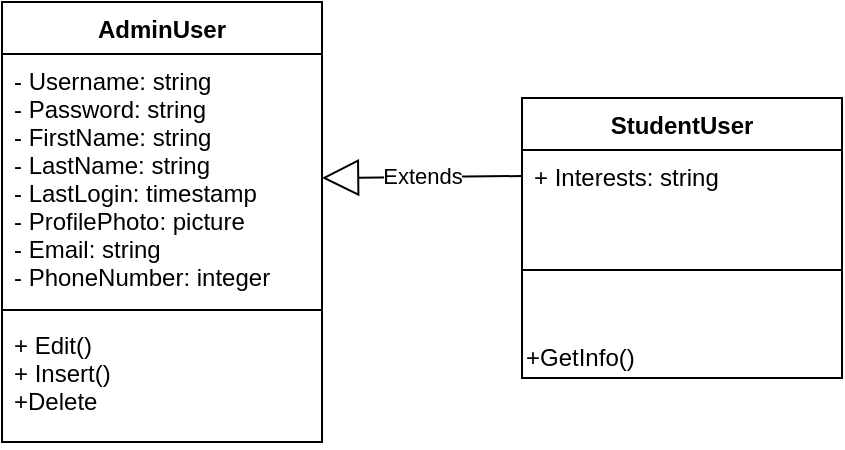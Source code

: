 <mxfile version="10.6.7" type="github"><diagram id="EZ0TvLRl_FJyKpVmewVS" name="Page-1"><mxGraphModel dx="754" dy="467" grid="1" gridSize="10" guides="1" tooltips="1" connect="1" arrows="1" fold="1" page="1" pageScale="1" pageWidth="827" pageHeight="1169" background="none" math="0" shadow="0"><root><mxCell id="0"/><mxCell id="1" parent="0"/><mxCell id="pB6b74sO9JJKDSf5eKgj-1" value="AdminUser" style="swimlane;fontStyle=1;align=center;verticalAlign=top;childLayout=stackLayout;horizontal=1;startSize=26;horizontalStack=0;resizeParent=1;resizeParentMax=0;resizeLast=0;collapsible=1;marginBottom=0;" parent="1" vertex="1"><mxGeometry x="70" y="40" width="160" height="220" as="geometry"/></mxCell><mxCell id="pB6b74sO9JJKDSf5eKgj-2" value="- Username: string&#10;- Password: string&#10;- FirstName: string&#10;- LastName: string&#10;- LastLogin: timestamp&#10;- ProfilePhoto: picture&#10;- Email: string&#10;- PhoneNumber: integer&#10;" style="text;strokeColor=none;fillColor=none;align=left;verticalAlign=top;spacingLeft=4;spacingRight=4;overflow=hidden;rotatable=0;points=[[0,0.5],[1,0.5]];portConstraint=eastwest;" parent="pB6b74sO9JJKDSf5eKgj-1" vertex="1"><mxGeometry y="26" width="160" height="124" as="geometry"/></mxCell><mxCell id="pB6b74sO9JJKDSf5eKgj-3" value="" style="line;strokeWidth=1;fillColor=none;align=left;verticalAlign=middle;spacingTop=-1;spacingLeft=3;spacingRight=3;rotatable=0;labelPosition=right;points=[];portConstraint=eastwest;" parent="pB6b74sO9JJKDSf5eKgj-1" vertex="1"><mxGeometry y="150" width="160" height="8" as="geometry"/></mxCell><mxCell id="pB6b74sO9JJKDSf5eKgj-4" value="+ Edit()&#10;+ Insert()&#10;+Delete&#10;" style="text;strokeColor=none;fillColor=none;align=left;verticalAlign=top;spacingLeft=4;spacingRight=4;overflow=hidden;rotatable=0;points=[[0,0.5],[1,0.5]];portConstraint=eastwest;" parent="pB6b74sO9JJKDSf5eKgj-1" vertex="1"><mxGeometry y="158" width="160" height="62" as="geometry"/></mxCell><mxCell id="0-Y18pILD7j_gmOXSkXL-7" value="StudentUser" style="swimlane;fontStyle=1;align=center;verticalAlign=top;childLayout=stackLayout;horizontal=1;startSize=26;horizontalStack=0;resizeParent=1;resizeParentMax=0;resizeLast=0;collapsible=1;marginBottom=0;" parent="1" vertex="1"><mxGeometry x="330" y="88" width="160" height="140" as="geometry"/></mxCell><mxCell id="0-Y18pILD7j_gmOXSkXL-8" value="+ Interests: string" style="text;strokeColor=none;fillColor=none;align=left;verticalAlign=top;spacingLeft=4;spacingRight=4;overflow=hidden;rotatable=0;points=[[0,0.5],[1,0.5]];portConstraint=eastwest;" parent="0-Y18pILD7j_gmOXSkXL-7" vertex="1"><mxGeometry y="26" width="160" height="26" as="geometry"/></mxCell><mxCell id="0-Y18pILD7j_gmOXSkXL-9" value="" style="line;strokeWidth=1;fillColor=none;align=left;verticalAlign=middle;spacingTop=-1;spacingLeft=3;spacingRight=3;rotatable=0;labelPosition=right;points=[];portConstraint=eastwest;" parent="0-Y18pILD7j_gmOXSkXL-7" vertex="1"><mxGeometry y="52" width="160" height="68" as="geometry"/></mxCell><mxCell id="-CEi-ASkqWfOjlLJMW2T-3" value="+GetInfo()&lt;br&gt;" style="text;html=1;resizable=0;points=[];autosize=1;align=left;verticalAlign=top;spacingTop=-4;" vertex="1" parent="0-Y18pILD7j_gmOXSkXL-7"><mxGeometry y="120" width="160" height="20" as="geometry"/></mxCell><mxCell id="0-Y18pILD7j_gmOXSkXL-11" value="Extends" style="endArrow=block;endSize=16;endFill=0;html=1;exitX=0;exitY=0.5;exitDx=0;exitDy=0;entryX=1;entryY=0.5;entryDx=0;entryDy=0;" parent="1" source="0-Y18pILD7j_gmOXSkXL-8" target="pB6b74sO9JJKDSf5eKgj-2" edge="1"><mxGeometry width="160" relative="1" as="geometry"><mxPoint x="250" y="170" as="sourcePoint"/><mxPoint x="410" y="170" as="targetPoint"/></mxGeometry></mxCell></root></mxGraphModel></diagram></mxfile>